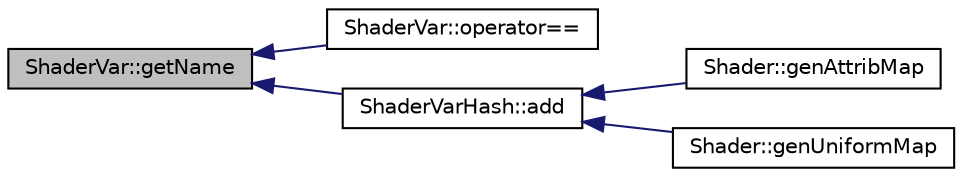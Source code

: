 digraph "ShaderVar::getName"
{
  edge [fontname="Helvetica",fontsize="10",labelfontname="Helvetica",labelfontsize="10"];
  node [fontname="Helvetica",fontsize="10",shape=record];
  rankdir="LR";
  Node1 [label="ShaderVar::getName",height=0.2,width=0.4,color="black", fillcolor="grey75", style="filled" fontcolor="black"];
  Node1 -> Node2 [dir="back",color="midnightblue",fontsize="10",style="solid",fontname="Helvetica"];
  Node2 [label="ShaderVar::operator==",height=0.2,width=0.4,color="black", fillcolor="white", style="filled",URL="$class_shader_var.html#ac2dfb385acc6c145e874f4cb8d7dc971",tooltip="Compares the name of this ShaderVar to the name of rhs, returning true if they&#39;re the same..."];
  Node1 -> Node3 [dir="back",color="midnightblue",fontsize="10",style="solid",fontname="Helvetica"];
  Node3 [label="ShaderVarHash::add",height=0.2,width=0.4,color="black", fillcolor="white", style="filled",URL="$class_shader_var_hash.html#ae2f8f86c58716a31fb901a8fda9b445c",tooltip="Adds the given ShaderVar to the hash map, using the var&#39;s name as the hash value and the ShaderVar&#39;s ..."];
  Node3 -> Node4 [dir="back",color="midnightblue",fontsize="10",style="solid",fontname="Helvetica"];
  Node4 [label="Shader::genAttribMap",height=0.2,width=0.4,color="black", fillcolor="white", style="filled",URL="$class_shader.html#a40290f101b363f252a15a9c76242ba38",tooltip="Generates the Attribute Map based on the attribute names which were taken from the shader source code..."];
  Node3 -> Node5 [dir="back",color="midnightblue",fontsize="10",style="solid",fontname="Helvetica"];
  Node5 [label="Shader::genUniformMap",height=0.2,width=0.4,color="black", fillcolor="white", style="filled",URL="$class_shader.html#ada815acb7d1612225939ed5d63da9b25",tooltip="Generates the Uniform Map based on the attribute names which were taken from the shader source code..."];
}
